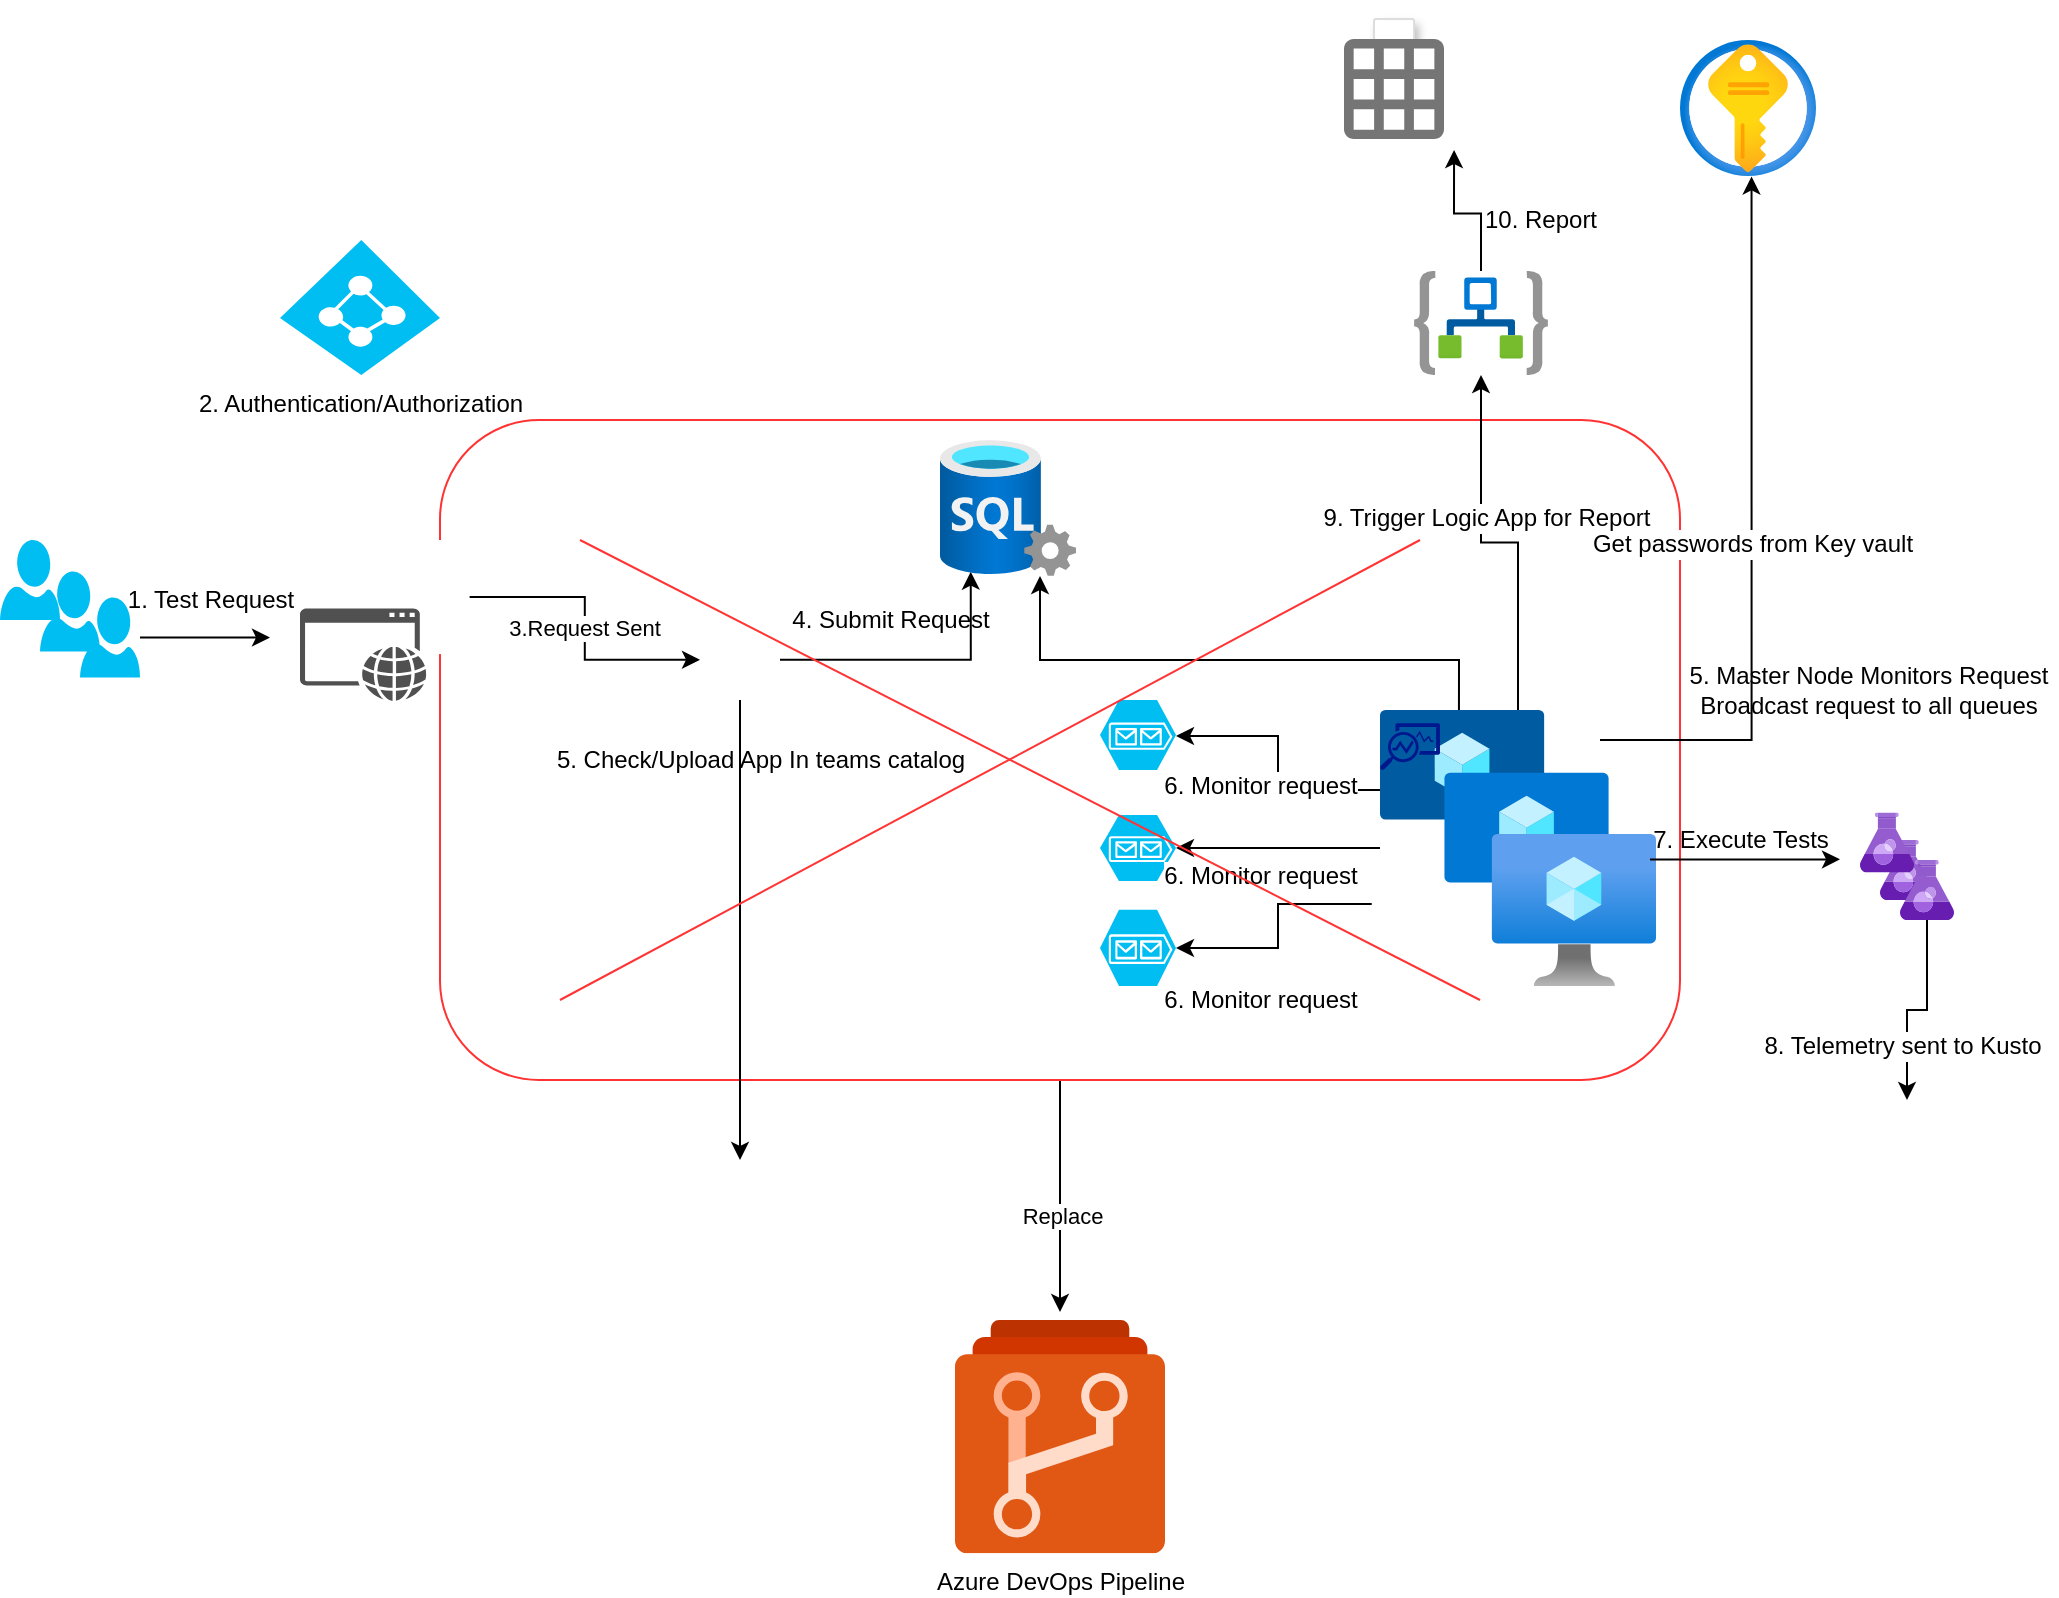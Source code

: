 <mxfile version="18.0.6" type="github">
  <diagram id="MLmHu1FTsnMF05LZP3E4" name="Page-1">
    <mxGraphModel dx="1662" dy="906" grid="1" gridSize="10" guides="1" tooltips="1" connect="1" arrows="1" fold="1" page="1" pageScale="1" pageWidth="1100" pageHeight="1700" math="0" shadow="0">
      <root>
        <mxCell id="0" />
        <mxCell id="1" parent="0" />
        <mxCell id="g76XsvOcrzSk1p-11QXU-17" style="edgeStyle=orthogonalEdgeStyle;rounded=0;orthogonalLoop=1;jettySize=auto;html=1;exitX=0.5;exitY=1;exitDx=0;exitDy=0;strokeColor=black;strokeWidth=1;exitPerimeter=0;" edge="1" parent="1" source="g76XsvOcrzSk1p-11QXU-3">
          <mxGeometry relative="1" as="geometry">
            <mxPoint x="590" y="786" as="targetPoint" />
          </mxGeometry>
        </mxCell>
        <mxCell id="g76XsvOcrzSk1p-11QXU-18" value="Replace&lt;br&gt;" style="edgeLabel;html=1;align=center;verticalAlign=middle;resizable=0;points=[];" vertex="1" connectable="0" parent="g76XsvOcrzSk1p-11QXU-17">
          <mxGeometry x="0.167" relative="1" as="geometry">
            <mxPoint as="offset" />
          </mxGeometry>
        </mxCell>
        <mxCell id="g76XsvOcrzSk1p-11QXU-3" value="" style="rounded=1;whiteSpace=wrap;html=1;strokeColor=#FF3333;" vertex="1" parent="1">
          <mxGeometry x="280" y="340" width="620" height="330" as="geometry" />
        </mxCell>
        <mxCell id="BwfMt-pczbsLhnT2GrHr-9" value="" style="group" parent="1" vertex="1" connectable="0">
          <mxGeometry x="210" y="400" width="238" height="176.25" as="geometry" />
        </mxCell>
        <mxCell id="BwfMt-pczbsLhnT2GrHr-3" value="" style="sketch=0;pointerEvents=1;shadow=0;dashed=0;html=1;strokeColor=none;fillColor=#505050;labelPosition=center;verticalLabelPosition=bottom;verticalAlign=top;outlineConnect=0;align=center;shape=mxgraph.office.communications.skype_for_business_web_app_client;" parent="BwfMt-pczbsLhnT2GrHr-9" vertex="1">
          <mxGeometry y="31.582" width="90" height="48.902" as="geometry" />
        </mxCell>
        <mxCell id="BwfMt-pczbsLhnT2GrHr-5" value="" style="whiteSpace=wrap;html=1;aspect=fixed;strokeColor=none;" parent="BwfMt-pczbsLhnT2GrHr-9" vertex="1">
          <mxGeometry x="60" width="57.052" height="57.052" as="geometry" />
        </mxCell>
        <mxCell id="BwfMt-pczbsLhnT2GrHr-6" value="" style="shape=image;html=1;verticalAlign=top;verticalLabelPosition=bottom;labelBackgroundColor=#ffffff;imageAspect=0;aspect=fixed;image=https://cdn1.iconfinder.com/data/icons/ionicons-fill-vol-2/512/logo-react-128.png" parent="BwfMt-pczbsLhnT2GrHr-9" vertex="1">
          <mxGeometry x="62" y="17.116" width="22.821" height="22.821" as="geometry" />
        </mxCell>
        <mxCell id="BwfMt-pczbsLhnT2GrHr-15" value="" style="group" parent="1" vertex="1" connectable="0">
          <mxGeometry x="60" y="400" width="155" height="68.75" as="geometry" />
        </mxCell>
        <mxCell id="BwfMt-pczbsLhnT2GrHr-10" value="" style="verticalLabelPosition=bottom;html=1;verticalAlign=top;align=center;strokeColor=none;fillColor=#00BEF2;shape=mxgraph.azure.user;" parent="BwfMt-pczbsLhnT2GrHr-15" vertex="1">
          <mxGeometry x="20" y="15.75" width="30" height="40" as="geometry" />
        </mxCell>
        <mxCell id="BwfMt-pczbsLhnT2GrHr-13" value="" style="verticalLabelPosition=bottom;html=1;verticalAlign=top;align=center;strokeColor=none;fillColor=#00BEF2;shape=mxgraph.azure.user;" parent="BwfMt-pczbsLhnT2GrHr-15" vertex="1">
          <mxGeometry x="40" y="28.75" width="30" height="40" as="geometry" />
        </mxCell>
        <mxCell id="BwfMt-pczbsLhnT2GrHr-14" value="" style="verticalLabelPosition=bottom;html=1;verticalAlign=top;align=center;strokeColor=none;fillColor=#00BEF2;shape=mxgraph.azure.user;" parent="BwfMt-pczbsLhnT2GrHr-15" vertex="1">
          <mxGeometry width="30" height="40" as="geometry" />
        </mxCell>
        <mxCell id="BwfMt-pczbsLhnT2GrHr-68" value="&lt;font color=&quot;#000000&quot;&gt;1. Test Request&lt;/font&gt;" style="text;html=1;align=center;verticalAlign=middle;resizable=0;points=[];autosize=1;strokeColor=none;fillColor=none;fontColor=#9999FF;" parent="BwfMt-pczbsLhnT2GrHr-15" vertex="1">
          <mxGeometry x="55" y="20" width="100" height="20" as="geometry" />
        </mxCell>
        <mxCell id="BwfMt-pczbsLhnT2GrHr-23" value="" style="edgeStyle=orthogonalEdgeStyle;rounded=0;orthogonalLoop=1;jettySize=auto;html=1;fontColor=#BABABA;" parent="1" source="BwfMt-pczbsLhnT2GrHr-13" edge="1">
          <mxGeometry relative="1" as="geometry">
            <mxPoint x="195" y="448.75" as="targetPoint" />
          </mxGeometry>
        </mxCell>
        <mxCell id="BwfMt-pczbsLhnT2GrHr-11" value="2. Authentication/Authorization" style="verticalLabelPosition=bottom;html=1;verticalAlign=top;align=center;strokeColor=none;fillColor=#00BEF2;shape=mxgraph.azure.azure_active_directory;fontSize=12;labelPosition=center;" parent="1" vertex="1">
          <mxGeometry x="200" y="250" width="80" height="67.5" as="geometry" />
        </mxCell>
        <mxCell id="BwfMt-pczbsLhnT2GrHr-54" style="edgeStyle=orthogonalEdgeStyle;rounded=0;orthogonalLoop=1;jettySize=auto;html=1;fontColor=#BABABA;entryX=0.226;entryY=0.968;entryDx=0;entryDy=0;entryPerimeter=0;" parent="1" source="BwfMt-pczbsLhnT2GrHr-25" target="BwfMt-pczbsLhnT2GrHr-30" edge="1">
          <mxGeometry relative="1" as="geometry">
            <mxPoint x="490" y="340" as="targetPoint" />
          </mxGeometry>
        </mxCell>
        <mxCell id="BwfMt-pczbsLhnT2GrHr-66" style="edgeStyle=orthogonalEdgeStyle;rounded=0;orthogonalLoop=1;jettySize=auto;html=1;fontColor=#BABABA;entryX=0.5;entryY=0;entryDx=0;entryDy=0;" parent="1" source="BwfMt-pczbsLhnT2GrHr-25" edge="1" target="BwfMt-pczbsLhnT2GrHr-43">
          <mxGeometry relative="1" as="geometry">
            <mxPoint x="430" y="550" as="targetPoint" />
          </mxGeometry>
        </mxCell>
        <mxCell id="BwfMt-pczbsLhnT2GrHr-25" value="" style="shape=image;verticalLabelPosition=bottom;labelBackgroundColor=default;verticalAlign=top;aspect=fixed;imageAspect=0;image=https://cdn-icons-png.flaticon.com/512/2165/2165004.png;" parent="1" vertex="1">
          <mxGeometry x="410" y="439.94" width="40" height="40" as="geometry" />
        </mxCell>
        <mxCell id="BwfMt-pczbsLhnT2GrHr-69" style="edgeStyle=orthogonalEdgeStyle;rounded=0;orthogonalLoop=1;jettySize=auto;html=1;fontSize=12;fontColor=#000000;exitX=0.286;exitY=0.014;exitDx=0;exitDy=0;exitPerimeter=0;" parent="1" source="BwfMt-pczbsLhnT2GrHr-36" target="BwfMt-pczbsLhnT2GrHr-30" edge="1">
          <mxGeometry relative="1" as="geometry">
            <mxPoint x="790" y="480" as="sourcePoint" />
            <Array as="points">
              <mxPoint x="790" y="460" />
              <mxPoint x="580" y="460" />
            </Array>
          </mxGeometry>
        </mxCell>
        <mxCell id="BwfMt-pczbsLhnT2GrHr-30" value="" style="aspect=fixed;html=1;points=[];align=center;image;fontSize=12;image=img/lib/azure2/databases/SQL_Server.svg;fontColor=#BABABA;strokeColor=default;strokeWidth=0.5;" parent="1" vertex="1">
          <mxGeometry x="530" y="350" width="68" height="68" as="geometry" />
        </mxCell>
        <mxCell id="BwfMt-pczbsLhnT2GrHr-37" value="" style="aspect=fixed;html=1;points=[];align=center;image;fontSize=12;image=img/lib/azure2/security/Key_Vaults.svg;fontColor=#BABABA;strokeColor=default;strokeWidth=0.5;" parent="1" vertex="1">
          <mxGeometry x="900" y="150" width="68" height="68" as="geometry" />
        </mxCell>
        <mxCell id="BwfMt-pczbsLhnT2GrHr-85" style="edgeStyle=orthogonalEdgeStyle;rounded=0;orthogonalLoop=1;jettySize=auto;html=1;fontSize=12;fontColor=#000000;entryX=0.603;entryY=0.962;entryDx=0;entryDy=0;entryPerimeter=0;" parent="1" source="BwfMt-pczbsLhnT2GrHr-41" edge="1" target="BwfMt-pczbsLhnT2GrHr-84">
          <mxGeometry relative="1" as="geometry">
            <mxPoint x="780" y="240" as="targetPoint" />
          </mxGeometry>
        </mxCell>
        <mxCell id="BwfMt-pczbsLhnT2GrHr-41" value="" style="aspect=fixed;html=1;points=[];align=center;image;fontSize=12;image=img/lib/azure2/integration/Logic_Apps.svg;fontColor=#BABABA;strokeColor=default;strokeWidth=0.5;" parent="1" vertex="1">
          <mxGeometry x="767" y="265.5" width="67" height="52" as="geometry" />
        </mxCell>
        <mxCell id="BwfMt-pczbsLhnT2GrHr-43" value="" style="shape=image;verticalLabelPosition=bottom;labelBackgroundColor=default;verticalAlign=top;aspect=fixed;imageAspect=0;image=https://squiglit.com/wp-content/uploads/2021/04/logo-ms-graph-api.png;" parent="1" vertex="1">
          <mxGeometry x="380" y="710" width="100" height="60" as="geometry" />
        </mxCell>
        <mxCell id="BwfMt-pczbsLhnT2GrHr-53" value="" style="group" parent="1" vertex="1" connectable="0">
          <mxGeometry x="610" y="480" width="278" height="143" as="geometry" />
        </mxCell>
        <mxCell id="BwfMt-pczbsLhnT2GrHr-32" value="" style="verticalLabelPosition=bottom;html=1;verticalAlign=top;align=center;strokeColor=none;fillColor=#00BEF2;shape=mxgraph.azure.storage_queue;fontColor=#BABABA;" parent="BwfMt-pczbsLhnT2GrHr-53" vertex="1">
          <mxGeometry width="38" height="35.01" as="geometry" />
        </mxCell>
        <mxCell id="BwfMt-pczbsLhnT2GrHr-34" value="" style="verticalLabelPosition=bottom;html=1;verticalAlign=top;align=center;strokeColor=none;fillColor=#00BEF2;shape=mxgraph.azure.storage_queue;fontColor=#BABABA;" parent="BwfMt-pczbsLhnT2GrHr-53" vertex="1">
          <mxGeometry y="57.44" width="38" height="33.12" as="geometry" />
        </mxCell>
        <mxCell id="BwfMt-pczbsLhnT2GrHr-35" value="" style="verticalLabelPosition=bottom;html=1;verticalAlign=top;align=center;strokeColor=none;fillColor=#00BEF2;shape=mxgraph.azure.storage_queue;fontColor=#BABABA;" parent="BwfMt-pczbsLhnT2GrHr-53" vertex="1">
          <mxGeometry y="104.88" width="38" height="38.12" as="geometry" />
        </mxCell>
        <mxCell id="BwfMt-pczbsLhnT2GrHr-36" value="" style="aspect=fixed;html=1;points=[];align=center;image;fontSize=12;image=img/lib/azure2/compute/VM_Scale_Sets.svg;fontColor=#BABABA;strokeColor=default;strokeWidth=0.5;" parent="BwfMt-pczbsLhnT2GrHr-53" vertex="1">
          <mxGeometry x="140" y="5" width="138" height="138" as="geometry" />
        </mxCell>
        <mxCell id="BwfMt-pczbsLhnT2GrHr-50" value="" style="edgeStyle=orthogonalEdgeStyle;rounded=0;orthogonalLoop=1;jettySize=auto;html=1;fontColor=#BABABA;" parent="BwfMt-pczbsLhnT2GrHr-53" source="BwfMt-pczbsLhnT2GrHr-36" target="BwfMt-pczbsLhnT2GrHr-32" edge="1">
          <mxGeometry relative="1" as="geometry">
            <Array as="points">
              <mxPoint x="89" y="45" />
              <mxPoint x="89" y="18" />
            </Array>
          </mxGeometry>
        </mxCell>
        <mxCell id="BwfMt-pczbsLhnT2GrHr-76" value="6. Monitor request" style="edgeLabel;html=1;align=center;verticalAlign=middle;resizable=0;points=[];fontSize=12;fontColor=#000000;" parent="BwfMt-pczbsLhnT2GrHr-50" vertex="1" connectable="0">
          <mxGeometry x="-0.358" y="-4" relative="1" as="geometry">
            <mxPoint x="-19" y="2" as="offset" />
          </mxGeometry>
        </mxCell>
        <mxCell id="BwfMt-pczbsLhnT2GrHr-51" value="" style="edgeStyle=orthogonalEdgeStyle;rounded=0;orthogonalLoop=1;jettySize=auto;html=1;fontColor=#BABABA;" parent="BwfMt-pczbsLhnT2GrHr-53" source="BwfMt-pczbsLhnT2GrHr-36" target="BwfMt-pczbsLhnT2GrHr-34" edge="1">
          <mxGeometry relative="1" as="geometry" />
        </mxCell>
        <mxCell id="BwfMt-pczbsLhnT2GrHr-52" value="" style="edgeStyle=orthogonalEdgeStyle;rounded=0;orthogonalLoop=1;jettySize=auto;html=1;fontColor=#BABABA;exitX=-0.03;exitY=0.703;exitDx=0;exitDy=0;exitPerimeter=0;" parent="BwfMt-pczbsLhnT2GrHr-53" source="BwfMt-pczbsLhnT2GrHr-36" target="BwfMt-pczbsLhnT2GrHr-35" edge="1">
          <mxGeometry relative="1" as="geometry">
            <mxPoint x="110" y="105" as="sourcePoint" />
          </mxGeometry>
        </mxCell>
        <mxCell id="BwfMt-pczbsLhnT2GrHr-46" value="" style="shape=image;verticalLabelPosition=bottom;labelBackgroundColor=default;verticalAlign=top;aspect=fixed;imageAspect=0;image=https://betanews.com/wp-content/uploads/2014/06/ServiceTray200-175.png;" parent="BwfMt-pczbsLhnT2GrHr-53" vertex="1">
          <mxGeometry x="199.36" y="9.07" width="19.28" height="16.87" as="geometry" />
        </mxCell>
        <mxCell id="BwfMt-pczbsLhnT2GrHr-47" value="" style="shape=image;verticalLabelPosition=bottom;labelBackgroundColor=default;verticalAlign=top;aspect=fixed;imageAspect=0;image=https://betanews.com/wp-content/uploads/2014/06/ServiceTray200-175.png;" parent="BwfMt-pczbsLhnT2GrHr-53" vertex="1">
          <mxGeometry x="230.72" y="43.13" width="19.28" height="16.87" as="geometry" />
        </mxCell>
        <mxCell id="BwfMt-pczbsLhnT2GrHr-48" value="" style="shape=image;verticalLabelPosition=bottom;labelBackgroundColor=default;verticalAlign=top;aspect=fixed;imageAspect=0;image=https://betanews.com/wp-content/uploads/2014/06/ServiceTray200-175.png;" parent="BwfMt-pczbsLhnT2GrHr-53" vertex="1">
          <mxGeometry x="255.72" y="71.25" width="19.28" height="16.87" as="geometry" />
        </mxCell>
        <mxCell id="BwfMt-pczbsLhnT2GrHr-75" value="" style="sketch=0;aspect=fixed;pointerEvents=1;shadow=0;dashed=0;html=1;strokeColor=none;labelPosition=center;verticalLabelPosition=bottom;verticalAlign=top;align=center;fillColor=#00188D;shape=mxgraph.mscae.enterprise.monitor_running_apps;fontSize=12;fontColor=#000000;" parent="BwfMt-pczbsLhnT2GrHr-53" vertex="1">
          <mxGeometry x="140" y="11.61" width="30" height="23.4" as="geometry" />
        </mxCell>
        <mxCell id="BwfMt-pczbsLhnT2GrHr-77" value="6. Monitor request" style="edgeLabel;html=1;align=center;verticalAlign=middle;resizable=0;points=[];fontSize=12;fontColor=#000000;" parent="BwfMt-pczbsLhnT2GrHr-53" vertex="1" connectable="0">
          <mxGeometry x="80" y="88.12" as="geometry" />
        </mxCell>
        <mxCell id="BwfMt-pczbsLhnT2GrHr-64" value="3.Request Sent&lt;br&gt;" style="edgeStyle=orthogonalEdgeStyle;rounded=0;orthogonalLoop=1;jettySize=auto;html=1;fontColor=#000000;" parent="1" source="BwfMt-pczbsLhnT2GrHr-6" target="BwfMt-pczbsLhnT2GrHr-25" edge="1">
          <mxGeometry relative="1" as="geometry" />
        </mxCell>
        <mxCell id="BwfMt-pczbsLhnT2GrHr-65" style="edgeStyle=orthogonalEdgeStyle;rounded=0;orthogonalLoop=1;jettySize=auto;html=1;entryX=0.526;entryY=1.003;entryDx=0;entryDy=0;entryPerimeter=0;fontColor=#BABABA;" parent="1" target="BwfMt-pczbsLhnT2GrHr-37" edge="1">
          <mxGeometry relative="1" as="geometry">
            <mxPoint x="860" y="500" as="sourcePoint" />
            <Array as="points">
              <mxPoint x="936" y="500" />
            </Array>
          </mxGeometry>
        </mxCell>
        <mxCell id="BwfMt-pczbsLhnT2GrHr-79" value="Get passwords from Key vault" style="edgeLabel;html=1;align=center;verticalAlign=middle;resizable=0;points=[];fontSize=12;fontColor=#000000;" parent="BwfMt-pczbsLhnT2GrHr-65" vertex="1" connectable="0">
          <mxGeometry x="-0.028" relative="1" as="geometry">
            <mxPoint as="offset" />
          </mxGeometry>
        </mxCell>
        <mxCell id="BwfMt-pczbsLhnT2GrHr-67" style="edgeStyle=orthogonalEdgeStyle;rounded=0;orthogonalLoop=1;jettySize=auto;html=1;fontColor=#BABABA;" parent="1" source="BwfMt-pczbsLhnT2GrHr-36" edge="1" target="BwfMt-pczbsLhnT2GrHr-41">
          <mxGeometry relative="1" as="geometry">
            <mxPoint x="819" y="370" as="targetPoint" />
          </mxGeometry>
        </mxCell>
        <mxCell id="BwfMt-pczbsLhnT2GrHr-80" value="9. Trigger Logic App for Report" style="edgeLabel;html=1;align=center;verticalAlign=middle;resizable=0;points=[];fontSize=12;fontColor=#000000;" parent="BwfMt-pczbsLhnT2GrHr-67" vertex="1" connectable="0">
          <mxGeometry x="0.231" y="-2" relative="1" as="geometry">
            <mxPoint as="offset" />
          </mxGeometry>
        </mxCell>
        <mxCell id="BwfMt-pczbsLhnT2GrHr-70" value="5. Check/Upload App In teams catalog" style="text;html=1;align=center;verticalAlign=middle;resizable=0;points=[];autosize=1;strokeColor=none;fillColor=none;fontSize=12;fontColor=#000000;" parent="1" vertex="1">
          <mxGeometry x="330" y="500" width="220" height="20" as="geometry" />
        </mxCell>
        <mxCell id="BwfMt-pczbsLhnT2GrHr-71" value="4. Submit Request" style="text;html=1;align=center;verticalAlign=middle;resizable=0;points=[];autosize=1;strokeColor=none;fillColor=none;fontSize=12;fontColor=#000000;" parent="1" vertex="1">
          <mxGeometry x="450" y="430" width="110" height="20" as="geometry" />
        </mxCell>
        <mxCell id="BwfMt-pczbsLhnT2GrHr-72" value="5. Master Node Monitors Request&lt;br&gt;Broadcast request to all queues" style="text;html=1;align=center;verticalAlign=middle;resizable=0;points=[];autosize=1;strokeColor=none;fillColor=none;fontSize=12;fontColor=#000000;" parent="1" vertex="1">
          <mxGeometry x="898.5" y="460" width="190" height="30" as="geometry" />
        </mxCell>
        <mxCell id="BwfMt-pczbsLhnT2GrHr-78" value="6. Monitor request" style="edgeLabel;html=1;align=center;verticalAlign=middle;resizable=0;points=[];fontSize=12;fontColor=#000000;" parent="1" vertex="1" connectable="0">
          <mxGeometry x="690" y="630" as="geometry" />
        </mxCell>
        <mxCell id="BwfMt-pczbsLhnT2GrHr-84" value="" style="shape=image;html=1;verticalAlign=top;verticalLabelPosition=bottom;labelBackgroundColor=#ffffff;imageAspect=0;aspect=fixed;image=https://cdn0.iconfinder.com/data/icons/logos-microsoft-office-365/128/Microsoft_Office-07-128.png;fontSize=12;fontColor=#000000;strokeColor=default;strokeWidth=0.5;" parent="1" vertex="1">
          <mxGeometry x="740" y="130" width="78" height="78" as="geometry" />
        </mxCell>
        <mxCell id="BwfMt-pczbsLhnT2GrHr-81" value="" style="strokeColor=#dddddd;shadow=1;strokeWidth=1;rounded=1;absoluteArcSize=1;arcSize=2;labelPosition=center;verticalLabelPosition=bottom;align=center;verticalAlign=top;spacingLeft=0;fontColor=#000000;fontSize=12;whiteSpace=wrap;spacingBottom=2;" parent="1" vertex="1">
          <mxGeometry x="747" y="139.5" width="20" height="48.5" as="geometry" />
        </mxCell>
        <mxCell id="BwfMt-pczbsLhnT2GrHr-82" value="" style="sketch=0;dashed=0;connectable=0;html=1;fillColor=#757575;strokeColor=none;shape=mxgraph.gcp2.report;part=1;fontSize=12;fontColor=#000000;labelPosition=center;verticalLabelPosition=bottom;align=center;verticalAlign=top;" parent="BwfMt-pczbsLhnT2GrHr-81" vertex="1">
          <mxGeometry x="0.5" width="50" height="50" relative="1" as="geometry">
            <mxPoint x="-25" y="10" as="offset" />
          </mxGeometry>
        </mxCell>
        <mxCell id="BwfMt-pczbsLhnT2GrHr-86" value="10. Report" style="text;html=1;align=center;verticalAlign=middle;resizable=0;points=[];autosize=1;strokeColor=none;fillColor=none;fontSize=12;fontColor=#000000;" parent="1" vertex="1">
          <mxGeometry x="795" y="230" width="70" height="20" as="geometry" />
        </mxCell>
        <mxCell id="BwfMt-pczbsLhnT2GrHr-87" value="" style="sketch=0;aspect=fixed;html=1;points=[];align=center;image;fontSize=12;image=img/lib/mscae/Azure_Test_Plans.svg;fontColor=#000000;strokeColor=default;strokeWidth=0.5;" parent="1" vertex="1">
          <mxGeometry x="1000" y="550" width="27" height="30" as="geometry" />
        </mxCell>
        <mxCell id="BwfMt-pczbsLhnT2GrHr-88" value="" style="sketch=0;aspect=fixed;html=1;points=[];align=center;image;fontSize=12;image=img/lib/mscae/Azure_Test_Plans.svg;fontColor=#000000;strokeColor=default;strokeWidth=0.5;" parent="1" vertex="1">
          <mxGeometry x="990" y="536.25" width="27" height="30" as="geometry" />
        </mxCell>
        <mxCell id="BwfMt-pczbsLhnT2GrHr-95" style="edgeStyle=orthogonalEdgeStyle;rounded=0;orthogonalLoop=1;jettySize=auto;html=1;fontSize=12;fontColor=#000000;" parent="1" source="BwfMt-pczbsLhnT2GrHr-89" target="BwfMt-pczbsLhnT2GrHr-97" edge="1">
          <mxGeometry relative="1" as="geometry">
            <mxPoint x="993.5" y="630" as="targetPoint" />
          </mxGeometry>
        </mxCell>
        <mxCell id="BwfMt-pczbsLhnT2GrHr-96" value="8. Telemetry sent to Kusto" style="edgeLabel;html=1;align=center;verticalAlign=middle;resizable=0;points=[];fontSize=12;fontColor=#000000;" parent="BwfMt-pczbsLhnT2GrHr-95" vertex="1" connectable="0">
          <mxGeometry x="-0.269" y="7" relative="1" as="geometry">
            <mxPoint x="-20" y="26" as="offset" />
          </mxGeometry>
        </mxCell>
        <mxCell id="BwfMt-pczbsLhnT2GrHr-89" value="" style="sketch=0;aspect=fixed;html=1;points=[];align=center;image;fontSize=12;image=img/lib/mscae/Azure_Test_Plans.svg;fontColor=#000000;strokeColor=default;strokeWidth=0.5;" parent="1" vertex="1">
          <mxGeometry x="1010" y="560" width="27" height="30" as="geometry" />
        </mxCell>
        <mxCell id="BwfMt-pczbsLhnT2GrHr-90" style="edgeStyle=orthogonalEdgeStyle;rounded=0;orthogonalLoop=1;jettySize=auto;html=1;fontSize=12;fontColor=#000000;" parent="1" source="BwfMt-pczbsLhnT2GrHr-48" edge="1">
          <mxGeometry relative="1" as="geometry">
            <mxPoint x="980" y="559.685" as="targetPoint" />
          </mxGeometry>
        </mxCell>
        <mxCell id="BwfMt-pczbsLhnT2GrHr-91" value="7. Execute Tests" style="text;html=1;align=center;verticalAlign=middle;resizable=0;points=[];autosize=1;strokeColor=none;fillColor=none;fontSize=12;fontColor=#000000;" parent="1" vertex="1">
          <mxGeometry x="880" y="540" width="100" height="20" as="geometry" />
        </mxCell>
        <mxCell id="BwfMt-pczbsLhnT2GrHr-97" value="" style="shape=image;verticalLabelPosition=bottom;labelBackgroundColor=default;verticalAlign=top;aspect=fixed;imageAspect=0;image=https://procsi.blob.core.windows.net/blog-images/kusto-KustoIcon.png;" parent="1" vertex="1">
          <mxGeometry x="965" y="680" width="97" height="95.47" as="geometry" />
        </mxCell>
        <mxCell id="g76XsvOcrzSk1p-11QXU-13" value="" style="endArrow=none;html=1;strokeWidth=1;rounded=0;strokeColor=#FF3333;" edge="1" parent="1">
          <mxGeometry width="50" height="50" relative="1" as="geometry">
            <mxPoint x="770" y="400" as="sourcePoint" />
            <mxPoint x="340" y="630" as="targetPoint" />
          </mxGeometry>
        </mxCell>
        <mxCell id="g76XsvOcrzSk1p-11QXU-14" value="" style="endArrow=none;html=1;strokeWidth=1;rounded=0;strokeColor=#FF3333;" edge="1" parent="1">
          <mxGeometry width="50" height="50" relative="1" as="geometry">
            <mxPoint x="350" y="400" as="sourcePoint" />
            <mxPoint x="800" y="630" as="targetPoint" />
          </mxGeometry>
        </mxCell>
        <mxCell id="g76XsvOcrzSk1p-11QXU-15" value="Azure DevOps Pipeline" style="sketch=0;aspect=fixed;html=1;points=[];align=center;image;fontSize=12;image=img/lib/mscae/Azure_Repos.svg;strokeColor=#FF3333;" vertex="1" parent="1">
          <mxGeometry x="537.5" y="790" width="105" height="116.67" as="geometry" />
        </mxCell>
      </root>
    </mxGraphModel>
  </diagram>
</mxfile>
